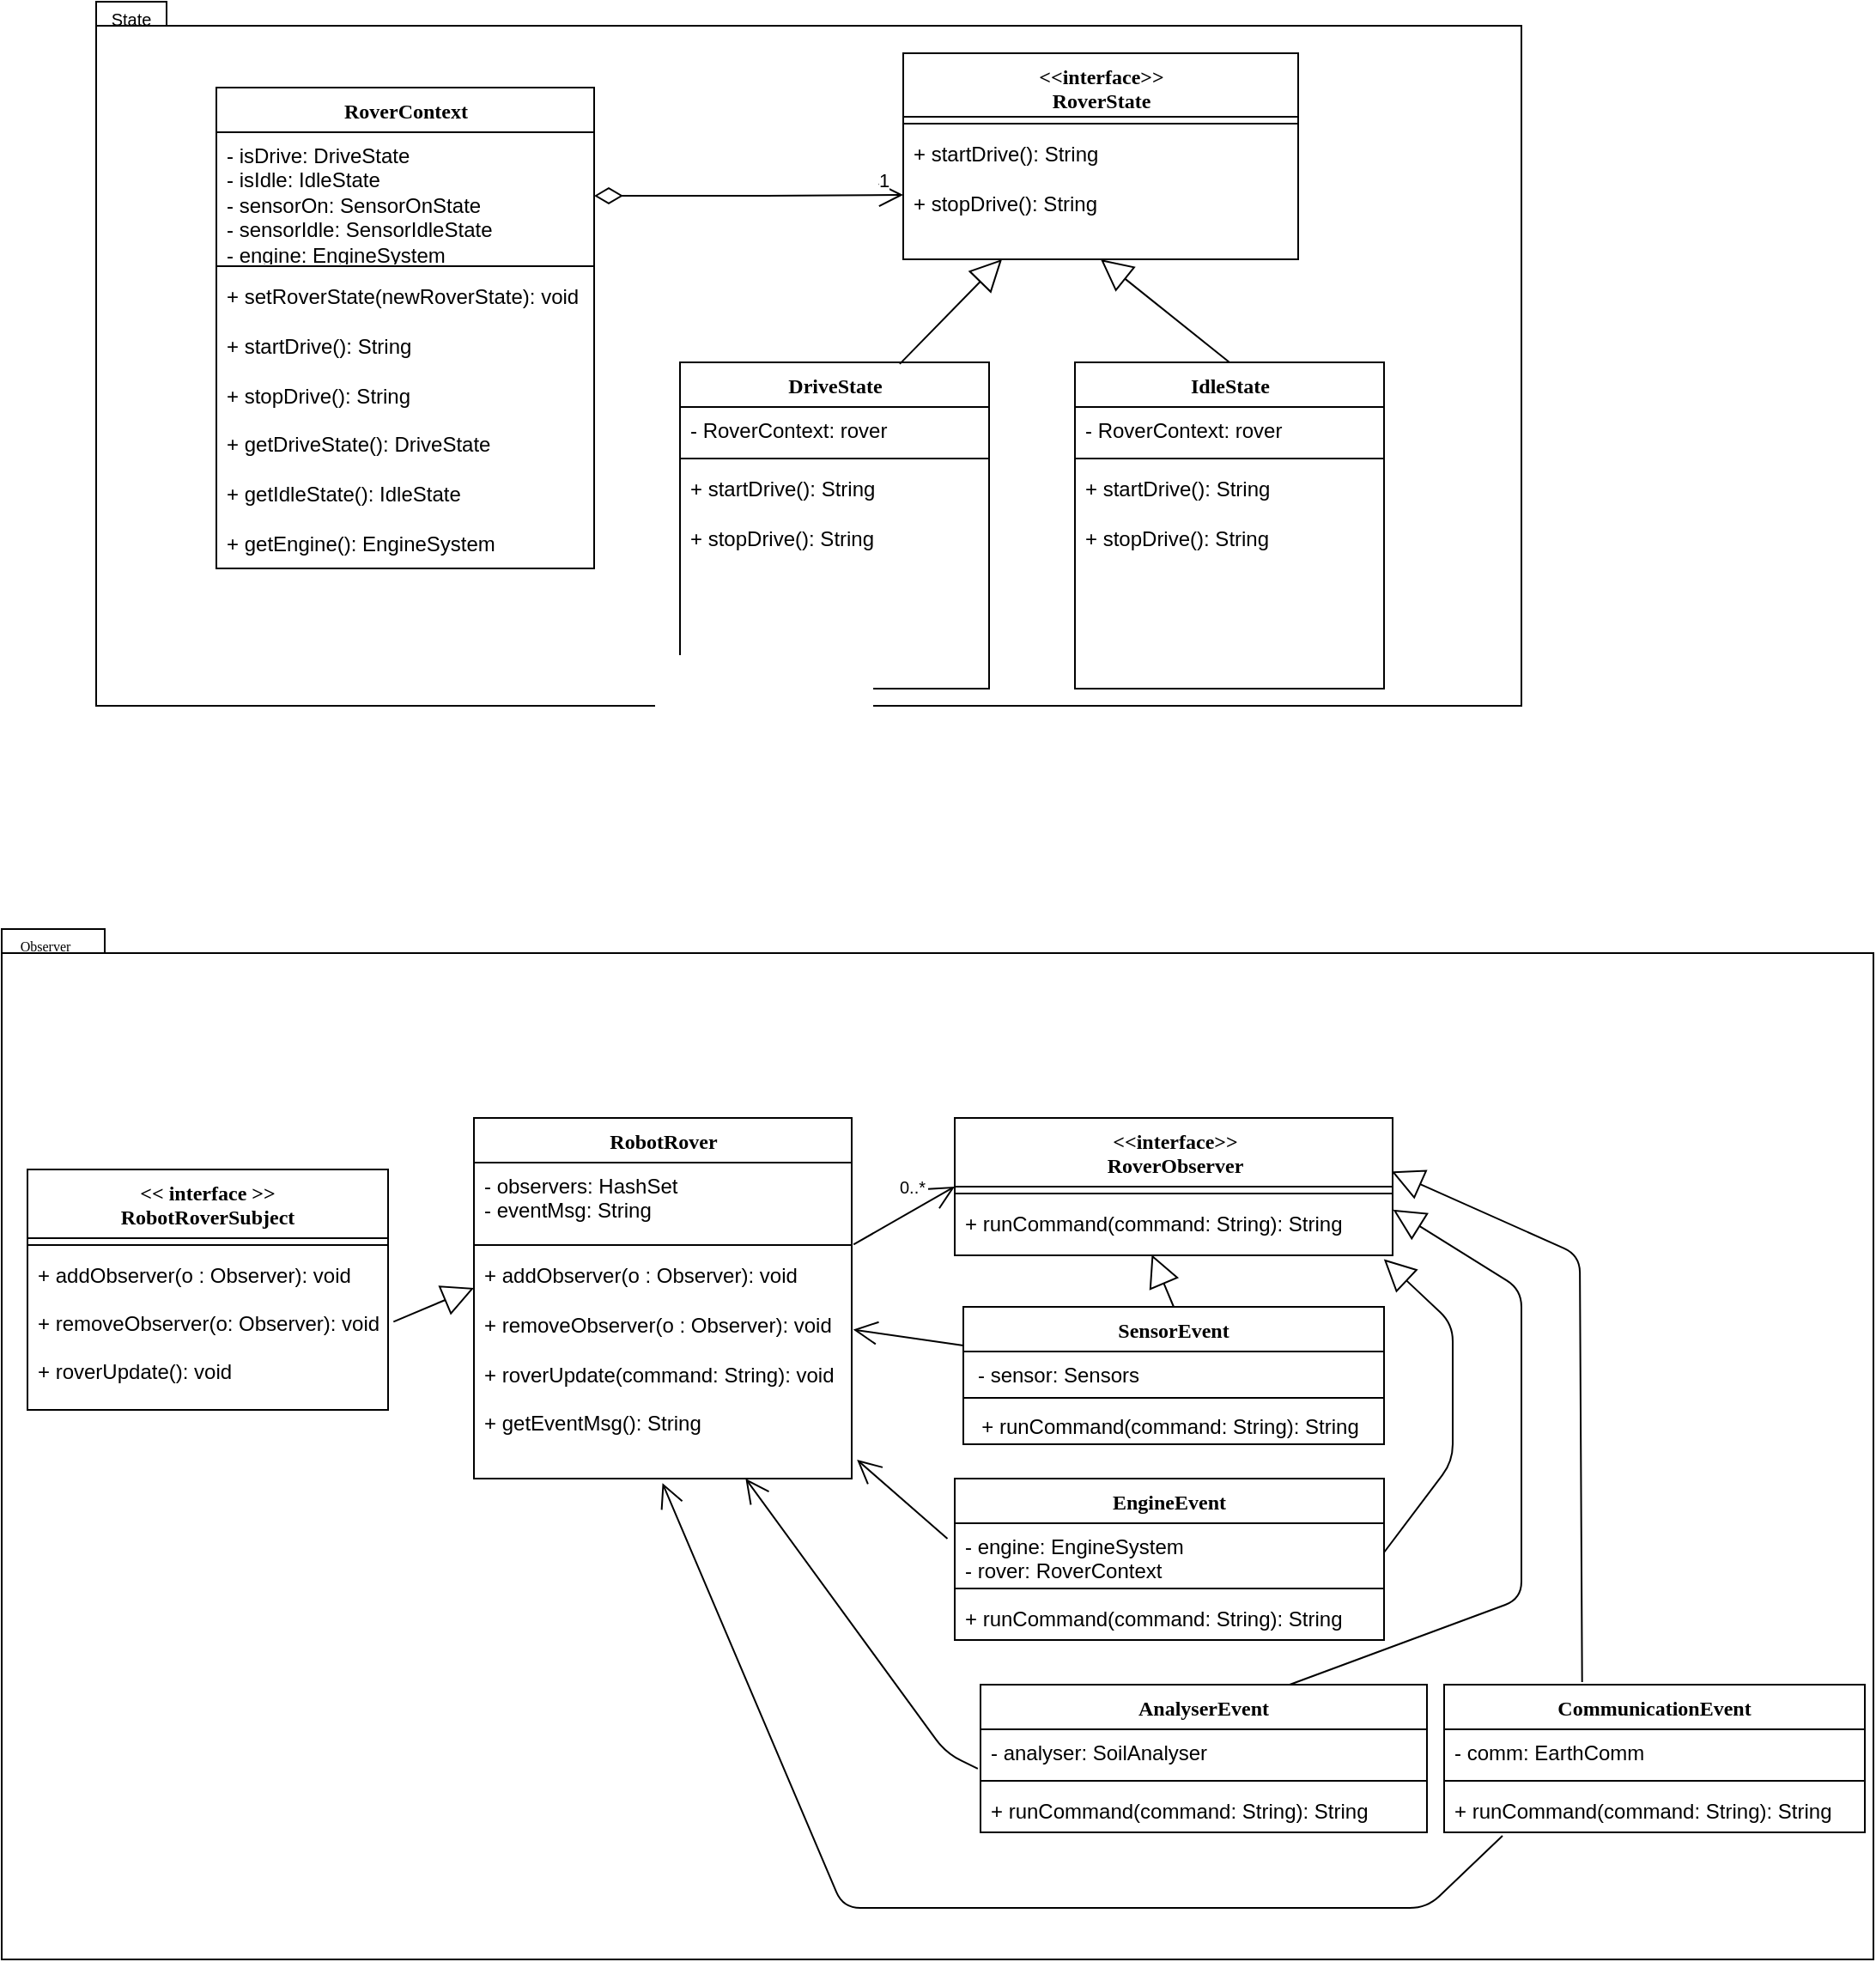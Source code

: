 <mxfile version="14.6.13" type="device"><diagram name="Page-1" id="9f46799a-70d6-7492-0946-bef42562c5a5"><mxGraphModel dx="1102" dy="716" grid="1" gridSize="10" guides="1" tooltips="1" connect="1" arrows="1" fold="1" page="1" pageScale="1" pageWidth="1100" pageHeight="850" background="#ffffff" math="0" shadow="0"><root><mxCell id="0"/><mxCell id="1" parent="0"/><mxCell id="Wie0hrvUUB_gVzLlS3f3-61" value="" style="shape=folder;fontStyle=1;spacingTop=10;tabWidth=40;tabHeight=14;tabPosition=left;html=1;fontFamily=Verdana;fontSize=12;" parent="1" vertex="1"><mxGeometry x="5" y="560" width="1090" height="600" as="geometry"/></mxCell><mxCell id="Wie0hrvUUB_gVzLlS3f3-5" value="&lt;span style=&quot;color: rgba(0 , 0 , 0 , 0) ; font-family: monospace ; font-size: 0px ; font-weight: 400&quot;&gt;%3CmxGraphModel%3E%3Croot%3E%3CmxCell%20id%3D%220%22%2F%3E%3CmxCell%20id%3D%221%22%20parent%3D%220%22%2F%3E%3CmxCell%20id%3D%222%22%20value%3D%22RoverContext%22%20style%3D%22swimlane%3Bhtml%3D1%3BfontStyle%3D1%3Balign%3Dcenter%3BverticalAlign%3Dtop%3BchildLayout%3DstackLayout%3Bhorizontal%3D1%3BstartSize%3D26%3BhorizontalStack%3D0%3BresizeParent%3D1%3BresizeLast%3D0%3Bcollapsible%3D1%3BmarginBottom%3D0%3BswimlaneFillColor%3D%23ffffff%3Brounded%3D0%3Bshadow%3D0%3Bcomic%3D0%3BlabelBackgroundColor%3Dnone%3BstrokeWidth%3D1%3BfillColor%3Dnone%3BfontFamily%3DVerdana%3BfontSize%3D12%22%20vertex%3D%221%22%20parent%3D%221%22%3E%3CmxGeometry%20x%3D%22120%22%20y%3D%2280%22%20width%3D%22220%22%20height%3D%22280%22%20as%3D%22geometry%22%2F%3E%3C%2FmxCell%3E%3CmxCell%20id%3D%223%22%20value%3D%22-%20isDrive%3A%20DriveState%26lt%3Bbr%26gt%3B-%20isIdle%3A%20IdleState%26lt%3Bbr%26gt%3B-%20sensorOn%3A%20SensorOnState%26lt%3Bbr%26gt%3B-%20sensorIdle%3A%20SensorIdleState%26lt%3Bbr%26gt%3B-%20engine%3A%20EngineSystem%22%20style%3D%22text%3Bhtml%3D1%3BstrokeColor%3Dnone%3BfillColor%3Dnone%3Balign%3Dleft%3BverticalAlign%3Dtop%3BspacingLeft%3D4%3BspacingRight%3D4%3BwhiteSpace%3Dwrap%3Boverflow%3Dhidden%3Brotatable%3D0%3Bpoints%3D%5B%5B0%2C0.5%5D%2C%5B1%2C0.5%5D%5D%3BportConstraint%3Deastwest%3B%22%20vertex%3D%221%22%20parent%3D%222%22%3E%3CmxGeometry%20y%3D%2226%22%20width%3D%22220%22%20height%3D%2274%22%20as%3D%22geometry%22%2F%3E%3C%2FmxCell%3E%3CmxCell%20id%3D%224%22%20value%3D%22%22%20style%3D%22line%3Bhtml%3D1%3BstrokeWidth%3D1%3BfillColor%3Dnone%3Balign%3Dleft%3BverticalAlign%3Dmiddle%3BspacingTop%3D-1%3BspacingLeft%3D3%3BspacingRight%3D3%3Brotatable%3D0%3BlabelPosition%3Dright%3Bpoints%3D%5B%5D%3BportConstraint%3Deastwest%3B%22%20vertex%3D%221%22%20parent%3D%222%22%3E%3CmxGeometry%20y%3D%22100%22%20width%3D%22220%22%20height%3D%228%22%20as%3D%22geometry%22%2F%3E%3C%2FmxCell%3E%3CmxCell%20id%3D%225%22%20value%3D%22%2B%20setRoverState(newRoverState)%3A%20void%26lt%3Bbr%26gt%3B%26lt%3Bbr%26gt%3B%2B%20startDrive()%3A%20String%26lt%3Bbr%26gt%3B%26lt%3Bbr%26gt%3B%2B%20stopDrive()%3A%20String%26lt%3Bbr%26gt%3B%26lt%3Bbr%26gt%3B%2B%20getDriveState()%3A%20DriveState%26lt%3Bbr%26gt%3B%26lt%3Bbr%26gt%3B%2B%20getIdleState()%3A%20IdleState%26lt%3Bbr%26gt%3B%26lt%3Bbr%26gt%3B%2B%20getEngine()%3A%20EngineSystem%22%20style%3D%22text%3Bhtml%3D1%3BstrokeColor%3Dnone%3BfillColor%3Dnone%3Balign%3Dleft%3BverticalAlign%3Dtop%3BspacingLeft%3D4%3BspacingRight%3D4%3BwhiteSpace%3Dwrap%3Boverflow%3Dhidden%3Brotatable%3D0%3Bpoints%3D%5B%5B0%2C0.5%5D%2C%5B1%2C0.5%5D%5D%3BportConstraint%3Deastwest%3B%22%20vertex%3D%221%22%20parent%3D%222%22%3E%3CmxGeometry%20y%3D%22108%22%20width%3D%22220%22%20height%3D%22172%22%20as%3D%22geometry%22%2F%3E%3C%2FmxCell%3E%3CmxCell%20id%3D%226%22%20value%3D%22%26amp%3Blt%3B%26amp%3Blt%3Binterface%26amp%3Bgt%3B%26amp%3Bgt%3B%26lt%3Bbr%26gt%3BRoverState%22%20style%3D%22swimlane%3Bhtml%3D1%3BfontStyle%3D1%3Balign%3Dcenter%3BverticalAlign%3Dtop%3BchildLayout%3DstackLayout%3Bhorizontal%3D1%3BstartSize%3D37%3BhorizontalStack%3D0%3BresizeParent%3D1%3BresizeLast%3D0%3Bcollapsible%3D1%3BmarginBottom%3D0%3BswimlaneFillColor%3D%23ffffff%3Brounded%3D0%3Bshadow%3D0%3Bcomic%3D0%3BlabelBackgroundColor%3Dnone%3BstrokeWidth%3D1%3BfillColor%3Dnone%3BfontFamily%3DVerdana%3BfontSize%3D12%22%20vertex%3D%221%22%20parent%3D%221%22%3E%3CmxGeometry%20x%3D%22520%22%20y%3D%2260%22%20width%3D%22230%22%20height%3D%22120%22%20as%3D%22geometry%22%2F%3E%3C%2FmxCell%3E%3CmxCell%20id%3D%227%22%20value%3D%22%22%20style%3D%22line%3Bhtml%3D1%3BstrokeWidth%3D1%3BfillColor%3Dnone%3Balign%3Dleft%3BverticalAlign%3Dmiddle%3BspacingTop%3D-1%3BspacingLeft%3D3%3BspacingRight%3D3%3Brotatable%3D0%3BlabelPosition%3Dright%3Bpoints%3D%5B%5D%3BportConstraint%3Deastwest%3B%22%20vertex%3D%221%22%20parent%3D%226%22%3E%3CmxGeometry%20y%3D%2237%22%20width%3D%22230%22%20height%3D%228%22%20as%3D%22geometry%22%2F%3E%3C%2FmxCell%3E%3CmxCell%20id%3D%228%22%20value%3D%22%2B%20startDrive()%3A%20String%26lt%3Bbr%26gt%3B%26lt%3Bbr%26gt%3B%2B%20stopDrive()%3A%20String%22%20style%3D%22text%3Bhtml%3D1%3BstrokeColor%3Dnone%3BfillColor%3Dnone%3Balign%3Dleft%3BverticalAlign%3Dtop%3BspacingLeft%3D4%3BspacingRight%3D4%3BwhiteSpace%3Dwrap%3Boverflow%3Dhidden%3Brotatable%3D0%3Bpoints%3D%5B%5B0%2C0.5%5D%2C%5B1%2C0.5%5D%5D%3BportConstraint%3Deastwest%3B%22%20vertex%3D%221%22%20parent%3D%226%22%3E%3CmxGeometry%20y%3D%2245%22%20width%3D%22230%22%20height%3D%2275%22%20as%3D%22geometry%22%2F%3E%3C%2FmxCell%3E%3CmxCell%20id%3D%229%22%20value%3D%22DriveState%22%20style%3D%22swimlane%3Bhtml%3D1%3BfontStyle%3D1%3Balign%3Dcenter%3BverticalAlign%3Dtop%3BchildLayout%3DstackLayout%3Bhorizontal%3D1%3BstartSize%3D26%3BhorizontalStack%3D0%3BresizeParent%3D1%3BresizeLast%3D0%3Bcollapsible%3D1%3BmarginBottom%3D0%3BswimlaneFillColor%3D%23ffffff%3Brounded%3D0%3Bshadow%3D0%3Bcomic%3D0%3BlabelBackgroundColor%3Dnone%3BstrokeWidth%3D1%3BfillColor%3Dnone%3BfontFamily%3DVerdana%3BfontSize%3D12%22%20vertex%3D%221%22%20parent%3D%221%22%3E%3CmxGeometry%20x%3D%22390%22%20y%3D%22240%22%20width%3D%22180%22%20height%3D%22190%22%20as%3D%22geometry%22%2F%3E%3C%2FmxCell%3E%3CmxCell%20id%3D%2210%22%20value%3D%22-%20RoverContext%3A%20rover%22%20style%3D%22text%3Bhtml%3D1%3BstrokeColor%3Dnone%3BfillColor%3Dnone%3Balign%3Dleft%3BverticalAlign%3Dtop%3BspacingLeft%3D4%3BspacingRight%3D4%3BwhiteSpace%3Dwrap%3Boverflow%3Dhidden%3Brotatable%3D0%3Bpoints%3D%5B%5B0%2C0.5%5D%2C%5B1%2C0.5%5D%5D%3BportConstraint%3Deastwest%3B%22%20vertex%3D%221%22%20parent%3D%229%22%3E%3CmxGeometry%20y%3D%2226%22%20width%3D%22180%22%20height%3D%2226%22%20as%3D%22geometry%22%2F%3E%3C%2FmxCell%3E%3CmxCell%20id%3D%2211%22%20value%3D%22%22%20style%3D%22line%3Bhtml%3D1%3BstrokeWidth%3D1%3BfillColor%3Dnone%3Balign%3Dleft%3BverticalAlign%3Dmiddle%3BspacingTop%3D-1%3BspacingLeft%3D3%3BspacingRight%3D3%3Brotatable%3D0%3BlabelPosition%3Dright%3Bpoints%3D%5B%5D%3BportConstraint%3Deastwest%3B%22%20vertex%3D%221%22%20parent%3D%229%22%3E%3CmxGeometry%20y%3D%2252%22%20width%3D%22180%22%20height%3D%228%22%20as%3D%22geometry%22%2F%3E%3C%2FmxCell%3E%3CmxCell%20id%3D%2212%22%20value%3D%22%2B%20startDrive()%3A%20String%26lt%3Bbr%26gt%3B%26lt%3Bbr%26gt%3B%2B%20stopDrive()%3A%20String%22%20style%3D%22text%3Bhtml%3D1%3BstrokeColor%3Dnone%3BfillColor%3Dnone%3Balign%3Dleft%3BverticalAlign%3Dtop%3BspacingLeft%3D4%3BspacingRight%3D4%3BwhiteSpace%3Dwrap%3Boverflow%3Dhidden%3Brotatable%3D0%3Bpoints%3D%5B%5B0%2C0.5%5D%2C%5B1%2C0.5%5D%5D%3BportConstraint%3Deastwest%3B%22%20vertex%3D%221%22%20parent%3D%229%22%3E%3CmxGeometry%20y%3D%2260%22%20width%3D%22180%22%20height%3D%22110%22%20as%3D%22geometry%22%2F%3E%3C%2FmxCell%3E%3CmxCell%20id%3D%2213%22%20value%3D%22IdleState%22%20style%3D%22swimlane%3Bhtml%3D1%3BfontStyle%3D1%3Balign%3Dcenter%3BverticalAlign%3Dtop%3BchildLayout%3DstackLayout%3Bhorizontal%3D1%3BstartSize%3D26%3BhorizontalStack%3D0%3BresizeParent%3D1%3BresizeLast%3D0%3Bcollapsible%3D1%3BmarginBottom%3D0%3BswimlaneFillColor%3D%23ffffff%3Brounded%3D0%3Bshadow%3D0%3Bcomic%3D0%3BlabelBackgroundColor%3Dnone%3BstrokeWidth%3D1%3BfillColor%3Dnone%3BfontFamily%3DVerdana%3BfontSize%3D12%22%20vertex%3D%221%22%20parent%3D%221%22%3E%3CmxGeometry%20x%3D%22620%22%20y%3D%22240%22%20width%3D%22180%22%20height%3D%22190%22%20as%3D%22geometry%22%2F%3E%3C%2FmxCell%3E%3CmxCell%20id%3D%2214%22%20value%3D%22-%20RoverContext%3A%20rover%22%20style%3D%22text%3Bhtml%3D1%3BstrokeColor%3Dnone%3BfillColor%3Dnone%3Balign%3Dleft%3BverticalAlign%3Dtop%3BspacingLeft%3D4%3BspacingRight%3D4%3BwhiteSpace%3Dwrap%3Boverflow%3Dhidden%3Brotatable%3D0%3Bpoints%3D%5B%5B0%2C0.5%5D%2C%5B1%2C0.5%5D%5D%3BportConstraint%3Deastwest%3B%22%20vertex%3D%221%22%20parent%3D%2213%22%3E%3CmxGeometry%20y%3D%2226%22%20width%3D%22180%22%20height%3D%2226%22%20as%3D%22geometry%22%2F%3E%3C%2FmxCell%3E%3CmxCell%20id%3D%2215%22%20value%3D%22%22%20style%3D%22line%3Bhtml%3D1%3BstrokeWidth%3D1%3BfillColor%3Dnone%3Balign%3Dleft%3BverticalAlign%3Dmiddle%3BspacingTop%3D-1%3BspacingLeft%3D3%3BspacingRight%3D3%3Brotatable%3D0%3BlabelPosition%3Dright%3Bpoints%3D%5B%5D%3BportConstraint%3Deastwest%3B%22%20vertex%3D%221%22%20parent%3D%2213%22%3E%3CmxGeometry%20y%3D%2252%22%20width%3D%22180%22%20height%3D%228%22%20as%3D%22geometry%22%2F%3E%3C%2FmxCell%3E%3CmxCell%20id%3D%2216%22%20value%3D%22%2B%20startDrive()%3A%20String%26lt%3Bbr%26gt%3B%26lt%3Bbr%26gt%3B%2B%20stopDrive()%3A%20String%22%20style%3D%22text%3Bhtml%3D1%3BstrokeColor%3Dnone%3BfillColor%3Dnone%3Balign%3Dleft%3BverticalAlign%3Dtop%3BspacingLeft%3D4%3BspacingRight%3D4%3BwhiteSpace%3Dwrap%3Boverflow%3Dhidden%3Brotatable%3D0%3Bpoints%3D%5B%5B0%2C0.5%5D%2C%5B1%2C0.5%5D%5D%3BportConstraint%3Deastwest%3B%22%20vertex%3D%221%22%20parent%3D%2213%22%3E%3CmxGeometry%20y%3D%2260%22%20width%3D%22180%22%20height%3D%22110%22%20as%3D%22geometry%22%2F%3E%3C%2FmxCell%3E%3CmxCell%20id%3D%2217%22%20value%3D%22%22%20style%3D%22endArrow%3Dblock%3BendSize%3D16%3BendFill%3D0%3Bhtml%3D1%3BentryX%3D0.25%3BentryY%3D1%3BentryDx%3D0%3BentryDy%3D0%3BexitX%3D0.711%3BexitY%3D0.005%3BexitDx%3D0%3BexitDy%3D0%3BexitPerimeter%3D0%3B%22%20edge%3D%221%22%20source%3D%229%22%20target%3D%226%22%20parent%3D%221%22%3E%3CmxGeometry%20width%3D%22160%22%20relative%3D%221%22%20as%3D%22geometry%22%3E%3CmxPoint%20x%3D%22220%22%20y%3D%22400%22%20as%3D%22sourcePoint%22%2F%3E%3CmxPoint%20x%3D%22430%22%20y%3D%22330%22%20as%3D%22targetPoint%22%2F%3E%3C%2FmxGeometry%3E%3C%2FmxCell%3E%3CmxCell%20id%3D%2218%22%20value%3D%22%22%20style%3D%22endArrow%3Dblock%3BendSize%3D16%3BendFill%3D0%3Bhtml%3D1%3BexitX%3D0.5%3BexitY%3D0%3BexitDx%3D0%3BexitDy%3D0%3BentryX%3D0.5%3BentryY%3D1%3BentryDx%3D0%3BentryDy%3D0%3B%22%20edge%3D%221%22%20source%3D%2213%22%20target%3D%226%22%20parent%3D%221%22%3E%3CmxGeometry%20width%3D%22160%22%20relative%3D%221%22%20as%3D%22geometry%22%3E%3CmxPoint%20x%3D%22500%22%20y%3D%22370%22%20as%3D%22sourcePoint%22%2F%3E%3CmxPoint%20x%3D%22570%22%20y%3D%22330%22%20as%3D%22targetPoint%22%2F%3E%3C%2FmxGeometry%3E%3C%2FmxCell%3E%3CmxCell%20id%3D%2219%22%20value%3D%221%22%20style%3D%22endArrow%3Dopen%3Bhtml%3D1%3BendSize%3D12%3BstartArrow%3DdiamondThin%3BstartSize%3D14%3BstartFill%3D0%3BedgeStyle%3DorthogonalEdgeStyle%3Balign%3Dleft%3BverticalAlign%3Dbottom%3BentryX%3D0%3BentryY%3D0.5%3BentryDx%3D0%3BentryDy%3D0%3B%22%20edge%3D%221%22%20source%3D%223%22%20target%3D%228%22%20parent%3D%221%22%3E%3CmxGeometry%20x%3D%220.823%22%20relative%3D%221%22%20as%3D%22geometry%22%3E%3CmxPoint%20x%3D%22290%22%20y%3D%22160%22%20as%3D%22sourcePoint%22%2F%3E%3CmxPoint%20x%3D%22510%22%20y%3D%22160%22%20as%3D%22targetPoint%22%2F%3E%3CArray%20as%3D%22points%22%2F%3E%3CmxPoint%20as%3D%22offset%22%2F%3E%3C%2FmxGeometry%3E%3C%2FmxCell%3E%3C%2Froot%3E%3C%2FmxGraphModel%3E&lt;/span&gt;" style="shape=folder;fontStyle=1;spacingTop=10;tabWidth=40;tabHeight=14;tabPosition=left;html=1;" parent="1" vertex="1"><mxGeometry x="60" y="20" width="830" height="410" as="geometry"/></mxCell><mxCell id="78961159f06e98e8-17" value="RoverContext" style="swimlane;html=1;fontStyle=1;align=center;verticalAlign=top;childLayout=stackLayout;horizontal=1;startSize=26;horizontalStack=0;resizeParent=1;resizeLast=0;collapsible=1;marginBottom=0;swimlaneFillColor=#ffffff;rounded=0;shadow=0;comic=0;labelBackgroundColor=none;strokeWidth=1;fillColor=none;fontFamily=Verdana;fontSize=12" parent="1" vertex="1"><mxGeometry x="130" y="70" width="220" height="280" as="geometry"/></mxCell><mxCell id="78961159f06e98e8-21" value="- isDrive: DriveState&lt;br&gt;- isIdle: IdleState&lt;br&gt;- sensorOn: SensorOnState&lt;br&gt;- sensorIdle: SensorIdleState&lt;br&gt;- engine: EngineSystem" style="text;html=1;strokeColor=none;fillColor=none;align=left;verticalAlign=top;spacingLeft=4;spacingRight=4;whiteSpace=wrap;overflow=hidden;rotatable=0;points=[[0,0.5],[1,0.5]];portConstraint=eastwest;" parent="78961159f06e98e8-17" vertex="1"><mxGeometry y="26" width="220" height="74" as="geometry"/></mxCell><mxCell id="78961159f06e98e8-19" value="" style="line;html=1;strokeWidth=1;fillColor=none;align=left;verticalAlign=middle;spacingTop=-1;spacingLeft=3;spacingRight=3;rotatable=0;labelPosition=right;points=[];portConstraint=eastwest;" parent="78961159f06e98e8-17" vertex="1"><mxGeometry y="100" width="220" height="8" as="geometry"/></mxCell><mxCell id="78961159f06e98e8-20" value="+ setRoverState(newRoverState): void&lt;br&gt;&lt;br&gt;+ startDrive(): String&lt;br&gt;&lt;br&gt;+ stopDrive(): String&lt;br&gt;&lt;br&gt;+ getDriveState(): DriveState&lt;br&gt;&lt;br&gt;+ getIdleState(): IdleState&lt;br&gt;&lt;br&gt;+ getEngine(): EngineSystem" style="text;html=1;strokeColor=none;fillColor=none;align=left;verticalAlign=top;spacingLeft=4;spacingRight=4;whiteSpace=wrap;overflow=hidden;rotatable=0;points=[[0,0.5],[1,0.5]];portConstraint=eastwest;" parent="78961159f06e98e8-17" vertex="1"><mxGeometry y="108" width="220" height="172" as="geometry"/></mxCell><mxCell id="78961159f06e98e8-30" value="&amp;lt;&amp;lt;interface&amp;gt;&amp;gt;&lt;br&gt;RoverState" style="swimlane;html=1;fontStyle=1;align=center;verticalAlign=top;childLayout=stackLayout;horizontal=1;startSize=37;horizontalStack=0;resizeParent=1;resizeLast=0;collapsible=1;marginBottom=0;swimlaneFillColor=#ffffff;rounded=0;shadow=0;comic=0;labelBackgroundColor=none;strokeWidth=1;fillColor=none;fontFamily=Verdana;fontSize=12" parent="1" vertex="1"><mxGeometry x="530" y="50" width="230" height="120" as="geometry"/></mxCell><mxCell id="78961159f06e98e8-38" value="" style="line;html=1;strokeWidth=1;fillColor=none;align=left;verticalAlign=middle;spacingTop=-1;spacingLeft=3;spacingRight=3;rotatable=0;labelPosition=right;points=[];portConstraint=eastwest;" parent="78961159f06e98e8-30" vertex="1"><mxGeometry y="37" width="230" height="8" as="geometry"/></mxCell><mxCell id="78961159f06e98e8-40" value="+ startDrive(): String&lt;br&gt;&lt;br&gt;+ stopDrive(): String" style="text;html=1;strokeColor=none;fillColor=none;align=left;verticalAlign=top;spacingLeft=4;spacingRight=4;whiteSpace=wrap;overflow=hidden;rotatable=0;points=[[0,0.5],[1,0.5]];portConstraint=eastwest;" parent="78961159f06e98e8-30" vertex="1"><mxGeometry y="45" width="230" height="75" as="geometry"/></mxCell><mxCell id="UZLH7XcHovBd8jcV7qN9-1" value="DriveState" style="swimlane;html=1;fontStyle=1;align=center;verticalAlign=top;childLayout=stackLayout;horizontal=1;startSize=26;horizontalStack=0;resizeParent=1;resizeLast=0;collapsible=1;marginBottom=0;swimlaneFillColor=#ffffff;rounded=0;shadow=0;comic=0;labelBackgroundColor=none;strokeWidth=1;fillColor=none;fontFamily=Verdana;fontSize=12" parent="1" vertex="1"><mxGeometry x="400" y="230" width="180" height="190" as="geometry"/></mxCell><mxCell id="UZLH7XcHovBd8jcV7qN9-2" value="- RoverContext: rover" style="text;html=1;strokeColor=none;fillColor=none;align=left;verticalAlign=top;spacingLeft=4;spacingRight=4;whiteSpace=wrap;overflow=hidden;rotatable=0;points=[[0,0.5],[1,0.5]];portConstraint=eastwest;" parent="UZLH7XcHovBd8jcV7qN9-1" vertex="1"><mxGeometry y="26" width="180" height="26" as="geometry"/></mxCell><mxCell id="UZLH7XcHovBd8jcV7qN9-3" value="" style="line;html=1;strokeWidth=1;fillColor=none;align=left;verticalAlign=middle;spacingTop=-1;spacingLeft=3;spacingRight=3;rotatable=0;labelPosition=right;points=[];portConstraint=eastwest;" parent="UZLH7XcHovBd8jcV7qN9-1" vertex="1"><mxGeometry y="52" width="180" height="8" as="geometry"/></mxCell><mxCell id="UZLH7XcHovBd8jcV7qN9-5" value="+ startDrive(): String&lt;br&gt;&lt;br&gt;+ stopDrive(): String" style="text;html=1;strokeColor=none;fillColor=none;align=left;verticalAlign=top;spacingLeft=4;spacingRight=4;whiteSpace=wrap;overflow=hidden;rotatable=0;points=[[0,0.5],[1,0.5]];portConstraint=eastwest;" parent="UZLH7XcHovBd8jcV7qN9-1" vertex="1"><mxGeometry y="60" width="180" height="110" as="geometry"/></mxCell><mxCell id="UZLH7XcHovBd8jcV7qN9-35" value="IdleState" style="swimlane;html=1;fontStyle=1;align=center;verticalAlign=top;childLayout=stackLayout;horizontal=1;startSize=26;horizontalStack=0;resizeParent=1;resizeLast=0;collapsible=1;marginBottom=0;swimlaneFillColor=#ffffff;rounded=0;shadow=0;comic=0;labelBackgroundColor=none;strokeWidth=1;fillColor=none;fontFamily=Verdana;fontSize=12" parent="1" vertex="1"><mxGeometry x="630" y="230" width="180" height="190" as="geometry"/></mxCell><mxCell id="UZLH7XcHovBd8jcV7qN9-36" value="- RoverContext: rover" style="text;html=1;strokeColor=none;fillColor=none;align=left;verticalAlign=top;spacingLeft=4;spacingRight=4;whiteSpace=wrap;overflow=hidden;rotatable=0;points=[[0,0.5],[1,0.5]];portConstraint=eastwest;" parent="UZLH7XcHovBd8jcV7qN9-35" vertex="1"><mxGeometry y="26" width="180" height="26" as="geometry"/></mxCell><mxCell id="UZLH7XcHovBd8jcV7qN9-37" value="" style="line;html=1;strokeWidth=1;fillColor=none;align=left;verticalAlign=middle;spacingTop=-1;spacingLeft=3;spacingRight=3;rotatable=0;labelPosition=right;points=[];portConstraint=eastwest;" parent="UZLH7XcHovBd8jcV7qN9-35" vertex="1"><mxGeometry y="52" width="180" height="8" as="geometry"/></mxCell><mxCell id="UZLH7XcHovBd8jcV7qN9-38" value="+ startDrive(): String&lt;br&gt;&lt;br&gt;+ stopDrive(): String" style="text;html=1;strokeColor=none;fillColor=none;align=left;verticalAlign=top;spacingLeft=4;spacingRight=4;whiteSpace=wrap;overflow=hidden;rotatable=0;points=[[0,0.5],[1,0.5]];portConstraint=eastwest;" parent="UZLH7XcHovBd8jcV7qN9-35" vertex="1"><mxGeometry y="60" width="180" height="110" as="geometry"/></mxCell><mxCell id="UZLH7XcHovBd8jcV7qN9-43" value="" style="endArrow=block;endSize=16;endFill=0;html=1;entryX=0.25;entryY=1;entryDx=0;entryDy=0;exitX=0.711;exitY=0.005;exitDx=0;exitDy=0;exitPerimeter=0;" parent="1" source="UZLH7XcHovBd8jcV7qN9-1" target="78961159f06e98e8-30" edge="1"><mxGeometry width="160" relative="1" as="geometry"><mxPoint x="230" y="390" as="sourcePoint"/><mxPoint x="440" y="320" as="targetPoint"/></mxGeometry></mxCell><mxCell id="UZLH7XcHovBd8jcV7qN9-44" value="" style="endArrow=block;endSize=16;endFill=0;html=1;exitX=0.5;exitY=0;exitDx=0;exitDy=0;entryX=0.5;entryY=1;entryDx=0;entryDy=0;" parent="1" source="UZLH7XcHovBd8jcV7qN9-35" target="78961159f06e98e8-30" edge="1"><mxGeometry width="160" relative="1" as="geometry"><mxPoint x="510" y="360" as="sourcePoint"/><mxPoint x="580" y="320" as="targetPoint"/></mxGeometry></mxCell><mxCell id="uIyIJfvLditnf-IRhyn9-1" value="1" style="endArrow=open;html=1;endSize=12;startArrow=diamondThin;startSize=14;startFill=0;edgeStyle=orthogonalEdgeStyle;align=left;verticalAlign=bottom;entryX=0;entryY=0.5;entryDx=0;entryDy=0;" parent="1" source="78961159f06e98e8-21" target="78961159f06e98e8-40" edge="1"><mxGeometry x="0.823" relative="1" as="geometry"><mxPoint x="300" y="150" as="sourcePoint"/><mxPoint x="520" y="150" as="targetPoint"/><Array as="points"/><mxPoint as="offset"/></mxGeometry></mxCell><mxCell id="Wie0hrvUUB_gVzLlS3f3-1" value="RobotRover" style="swimlane;html=1;fontStyle=1;align=center;verticalAlign=top;childLayout=stackLayout;horizontal=1;startSize=26;horizontalStack=0;resizeParent=1;resizeLast=0;collapsible=1;marginBottom=0;swimlaneFillColor=#ffffff;rounded=0;shadow=0;comic=0;labelBackgroundColor=none;strokeWidth=1;fillColor=none;fontFamily=Verdana;fontSize=12" parent="1" vertex="1"><mxGeometry x="280" y="670" width="220" height="210" as="geometry"/></mxCell><mxCell id="Wie0hrvUUB_gVzLlS3f3-2" value="- observers: HashSet&lt;br&gt;- eventMsg: String" style="text;html=1;strokeColor=none;fillColor=none;align=left;verticalAlign=top;spacingLeft=4;spacingRight=4;whiteSpace=wrap;overflow=hidden;rotatable=0;points=[[0,0.5],[1,0.5]];portConstraint=eastwest;" parent="Wie0hrvUUB_gVzLlS3f3-1" vertex="1"><mxGeometry y="26" width="220" height="44" as="geometry"/></mxCell><mxCell id="Wie0hrvUUB_gVzLlS3f3-3" value="" style="line;html=1;strokeWidth=1;fillColor=none;align=left;verticalAlign=middle;spacingTop=-1;spacingLeft=3;spacingRight=3;rotatable=0;labelPosition=right;points=[];portConstraint=eastwest;" parent="Wie0hrvUUB_gVzLlS3f3-1" vertex="1"><mxGeometry y="70" width="220" height="8" as="geometry"/></mxCell><mxCell id="Wie0hrvUUB_gVzLlS3f3-4" value="+ addObserver(o : Observer): void&lt;br&gt;&lt;br&gt;+ removeObserver(o : Observer): void&lt;br&gt;&lt;br&gt;+ roverUpdate(command: String): void&lt;br&gt;&lt;br&gt;+ getEventMsg(): String" style="text;html=1;strokeColor=none;fillColor=none;align=left;verticalAlign=top;spacingLeft=4;spacingRight=4;whiteSpace=wrap;overflow=hidden;rotatable=0;points=[[0,0.5],[1,0.5]];portConstraint=eastwest;" parent="Wie0hrvUUB_gVzLlS3f3-1" vertex="1"><mxGeometry y="78" width="220" height="132" as="geometry"/></mxCell><mxCell id="Wie0hrvUUB_gVzLlS3f3-6" value="&lt;font style=&quot;font-size: 10px;&quot;&gt;State&lt;/font&gt;" style="text;html=1;align=center;verticalAlign=middle;resizable=0;points=[];autosize=1;strokeColor=none;fontSize=10;" parent="1" vertex="1"><mxGeometry x="60" y="20" width="40" height="20" as="geometry"/></mxCell><mxCell id="Wie0hrvUUB_gVzLlS3f3-9" value="&amp;lt;&amp;lt;interface&amp;gt;&amp;gt;&lt;br&gt;RoverObserver" style="swimlane;html=1;fontStyle=1;align=center;verticalAlign=top;childLayout=stackLayout;horizontal=1;startSize=40;horizontalStack=0;resizeParent=1;resizeLast=0;collapsible=1;marginBottom=0;swimlaneFillColor=#ffffff;rounded=0;shadow=0;comic=0;labelBackgroundColor=none;strokeWidth=1;fillColor=none;fontFamily=Verdana;fontSize=12" parent="1" vertex="1"><mxGeometry x="560" y="670" width="255" height="80" as="geometry"/></mxCell><mxCell id="Wie0hrvUUB_gVzLlS3f3-11" value="" style="line;html=1;strokeWidth=1;fillColor=none;align=left;verticalAlign=middle;spacingTop=-1;spacingLeft=3;spacingRight=3;rotatable=0;labelPosition=right;points=[];portConstraint=eastwest;" parent="Wie0hrvUUB_gVzLlS3f3-9" vertex="1"><mxGeometry y="40" width="255" height="8" as="geometry"/></mxCell><mxCell id="Wie0hrvUUB_gVzLlS3f3-12" value="&lt;span style=&quot;font-family: &amp;#34;helvetica&amp;#34;&quot;&gt;+ runCommand(command: String): String&lt;/span&gt;" style="text;html=1;strokeColor=none;fillColor=none;align=left;verticalAlign=top;spacingLeft=4;spacingRight=4;whiteSpace=wrap;overflow=hidden;rotatable=0;points=[[0,0.5],[1,0.5]];portConstraint=eastwest;" parent="Wie0hrvUUB_gVzLlS3f3-9" vertex="1"><mxGeometry y="48" width="255" height="32" as="geometry"/></mxCell><mxCell id="Wie0hrvUUB_gVzLlS3f3-16" value="" style="endArrow=open;endFill=1;endSize=12;html=1;fontSize=10;exitX=1.005;exitY=1.084;exitDx=0;exitDy=0;exitPerimeter=0;entryX=0;entryY=0.5;entryDx=0;entryDy=0;" parent="1" source="Wie0hrvUUB_gVzLlS3f3-2" edge="1" target="Wie0hrvUUB_gVzLlS3f3-9"><mxGeometry width="160" relative="1" as="geometry"><mxPoint x="535" y="680" as="sourcePoint"/><mxPoint x="560" y="721" as="targetPoint"/></mxGeometry></mxCell><mxCell id="Wie0hrvUUB_gVzLlS3f3-17" value="0..*" style="text;html=1;align=center;verticalAlign=middle;resizable=0;points=[];autosize=1;strokeColor=none;fontSize=10;" parent="1" vertex="1"><mxGeometry x="520" y="700" width="30" height="20" as="geometry"/></mxCell><mxCell id="Wie0hrvUUB_gVzLlS3f3-18" value="SensorEvent" style="swimlane;fontStyle=1;align=center;verticalAlign=top;childLayout=stackLayout;horizontal=1;startSize=26;horizontalStack=0;resizeParent=1;resizeParentMax=0;resizeLast=0;collapsible=1;marginBottom=0;fontSize=12;fontFamily=Verdana;" parent="1" vertex="1"><mxGeometry x="565" y="780" width="245" height="80" as="geometry"><mxRectangle x="580" y="780" width="120" height="26" as="alternateBounds"/></mxGeometry></mxCell><mxCell id="Wie0hrvUUB_gVzLlS3f3-20" value="" style="line;strokeWidth=1;fillColor=none;align=left;verticalAlign=middle;spacingTop=-1;spacingLeft=3;spacingRight=3;rotatable=0;labelPosition=right;points=[];portConstraint=eastwest;" parent="Wie0hrvUUB_gVzLlS3f3-18" vertex="1"><mxGeometry y="26" width="245" height="54" as="geometry"/></mxCell><mxCell id="Wie0hrvUUB_gVzLlS3f3-22" value="" style="endArrow=block;endSize=16;endFill=0;html=1;fontSize=10;exitX=0.5;exitY=0;exitDx=0;exitDy=0;entryX=0.45;entryY=0.987;entryDx=0;entryDy=0;entryPerimeter=0;" parent="1" source="Wie0hrvUUB_gVzLlS3f3-18" target="Wie0hrvUUB_gVzLlS3f3-12" edge="1"><mxGeometry width="160" relative="1" as="geometry"><mxPoint x="605" y="880" as="sourcePoint"/><mxPoint x="695" y="820" as="targetPoint"/></mxGeometry></mxCell><mxCell id="Wie0hrvUUB_gVzLlS3f3-23" value="" style="endArrow=open;endFill=1;endSize=12;html=1;fontSize=10;entryX=1.004;entryY=0.343;entryDx=0;entryDy=0;entryPerimeter=0;" parent="1" source="Wie0hrvUUB_gVzLlS3f3-18" target="Wie0hrvUUB_gVzLlS3f3-4" edge="1"><mxGeometry width="160" relative="1" as="geometry"><mxPoint x="435" y="920" as="sourcePoint"/><mxPoint x="595" y="920" as="targetPoint"/></mxGeometry></mxCell><mxCell id="Wie0hrvUUB_gVzLlS3f3-24" value="&lt;&lt; interface &gt;&gt;&#10;RobotRoverSubject" style="swimlane;fontStyle=1;align=center;verticalAlign=top;childLayout=stackLayout;horizontal=1;startSize=40;horizontalStack=0;resizeParent=1;resizeParentMax=0;resizeLast=0;collapsible=1;marginBottom=0;fontSize=12;fontFamily=Verdana;" parent="1" vertex="1"><mxGeometry x="20" y="700" width="210" height="140" as="geometry"/></mxCell><mxCell id="Wie0hrvUUB_gVzLlS3f3-26" value="" style="line;strokeWidth=1;fillColor=none;align=left;verticalAlign=middle;spacingTop=-1;spacingLeft=3;spacingRight=3;rotatable=0;labelPosition=right;points=[];portConstraint=eastwest;" parent="Wie0hrvUUB_gVzLlS3f3-24" vertex="1"><mxGeometry y="40" width="210" height="8" as="geometry"/></mxCell><mxCell id="Wie0hrvUUB_gVzLlS3f3-27" value="+ addObserver(o : Observer): void&#10;&#10;+ removeObserver(o: Observer): void&#10;&#10;+ roverUpdate(): void" style="text;strokeColor=none;fillColor=none;align=left;verticalAlign=top;spacingLeft=4;spacingRight=4;overflow=hidden;rotatable=0;points=[[0,0.5],[1,0.5]];portConstraint=eastwest;" parent="Wie0hrvUUB_gVzLlS3f3-24" vertex="1"><mxGeometry y="48" width="210" height="92" as="geometry"/></mxCell><mxCell id="Wie0hrvUUB_gVzLlS3f3-28" value="" style="endArrow=block;endSize=16;endFill=0;html=1;fontFamily=Verdana;fontSize=12;exitX=1.015;exitY=0.442;exitDx=0;exitDy=0;exitPerimeter=0;entryX=0;entryY=0.159;entryDx=0;entryDy=0;entryPerimeter=0;" parent="1" source="Wie0hrvUUB_gVzLlS3f3-27" edge="1" target="Wie0hrvUUB_gVzLlS3f3-4"><mxGeometry x="0.625" y="140" width="160" relative="1" as="geometry"><mxPoint x="135" y="794.58" as="sourcePoint"/><mxPoint x="315" y="808" as="targetPoint"/><mxPoint as="offset"/></mxGeometry></mxCell><mxCell id="Wie0hrvUUB_gVzLlS3f3-34" value="" style="endArrow=block;endSize=16;endFill=0;html=1;fontSize=10;exitX=1;exitY=0.5;exitDx=0;exitDy=0;entryX=0.98;entryY=1.071;entryDx=0;entryDy=0;entryPerimeter=0;" parent="1" source="NE-LyoSBXUlvS5xFadHB-21" target="Wie0hrvUUB_gVzLlS3f3-12" edge="1"><mxGeometry width="160" relative="1" as="geometry"><mxPoint x="754.06" y="890" as="sourcePoint"/><mxPoint x="760" y="750" as="targetPoint"/><Array as="points"><mxPoint x="850" y="870"/><mxPoint x="850" y="790"/></Array></mxGeometry></mxCell><mxCell id="Wie0hrvUUB_gVzLlS3f3-39" value="" style="endArrow=block;endSize=16;endFill=0;html=1;fontSize=10;exitX=0.667;exitY=0;exitDx=0;exitDy=0;exitPerimeter=0;entryX=1.001;entryY=0.168;entryDx=0;entryDy=0;entryPerimeter=0;" parent="1" target="Wie0hrvUUB_gVzLlS3f3-12" edge="1"><mxGeometry width="160" relative="1" as="geometry"><mxPoint x="755.06" y="1000.0" as="sourcePoint"/><mxPoint x="785" y="750" as="targetPoint"/><Array as="points"><mxPoint x="890" y="950"/><mxPoint x="890" y="770"/></Array></mxGeometry></mxCell><mxCell id="Wie0hrvUUB_gVzLlS3f3-49" value="" style="endArrow=open;endFill=1;endSize=12;html=1;fontSize=10;exitX=-0.006;exitY=0.882;exitDx=0;exitDy=0;exitPerimeter=0;" parent="1" source="NE-LyoSBXUlvS5xFadHB-30" target="Wie0hrvUUB_gVzLlS3f3-4" edge="1"><mxGeometry width="160" relative="1" as="geometry"><mxPoint x="635" y="1048.941" as="sourcePoint"/><mxPoint x="555.0" y="1160.002" as="targetPoint"/><Array as="points"><mxPoint x="555" y="1040"/></Array></mxGeometry></mxCell><mxCell id="Wie0hrvUUB_gVzLlS3f3-51" value="" style="endArrow=open;endFill=1;endSize=12;html=1;fontSize=10;entryX=1.014;entryY=0.917;entryDx=0;entryDy=0;entryPerimeter=0;exitX=-0.017;exitY=0.265;exitDx=0;exitDy=0;exitPerimeter=0;" parent="1" source="NE-LyoSBXUlvS5xFadHB-21" target="Wie0hrvUUB_gVzLlS3f3-4" edge="1"><mxGeometry width="160" relative="1" as="geometry"><mxPoint x="578" y="920" as="sourcePoint"/><mxPoint x="500.88" y="1009.996" as="targetPoint"/></mxGeometry></mxCell><mxCell id="Wie0hrvUUB_gVzLlS3f3-52" value="" style="endArrow=block;endSize=16;endFill=0;html=1;fontSize=10;exitX=0.328;exitY=-0.018;exitDx=0;exitDy=0;exitPerimeter=0;entryX=0.998;entryY=0.39;entryDx=0;entryDy=0;entryPerimeter=0;" parent="1" source="NE-LyoSBXUlvS5xFadHB-34" target="Wie0hrvUUB_gVzLlS3f3-9" edge="1"><mxGeometry width="160" relative="1" as="geometry"><mxPoint x="892.5" y="1000.102" as="sourcePoint"/><mxPoint x="835" y="740" as="targetPoint"/><Array as="points"><mxPoint x="924" y="750"/></Array></mxGeometry></mxCell><mxCell id="Wie0hrvUUB_gVzLlS3f3-53" value="" style="endArrow=open;endFill=1;endSize=12;html=1;fontSize=10;entryX=0.499;entryY=1.02;entryDx=0;entryDy=0;entryPerimeter=0;exitX=0.3;exitY=1.08;exitDx=0;exitDy=0;exitPerimeter=0;" parent="1" target="Wie0hrvUUB_gVzLlS3f3-4" edge="1"><mxGeometry width="160" relative="1" as="geometry"><mxPoint x="879.0" y="1088" as="sourcePoint"/><mxPoint x="374.793" y="1000" as="targetPoint"/><Array as="points"><mxPoint x="835" y="1130"/><mxPoint x="495" y="1130"/></Array></mxGeometry></mxCell><mxCell id="Wie0hrvUUB_gVzLlS3f3-62" value="Observer" style="text;html=1;align=center;verticalAlign=middle;resizable=0;points=[];autosize=1;strokeColor=none;fontSize=8;fontFamily=Verdana;" parent="1" vertex="1"><mxGeometry x="5" y="560" width="50" height="20" as="geometry"/></mxCell><mxCell id="NE-LyoSBXUlvS5xFadHB-5" value="- sensor: Sensors" style="text;html=1;align=center;verticalAlign=middle;resizable=0;points=[];autosize=1;strokeColor=none;" parent="1" vertex="1"><mxGeometry x="565" y="810" width="110" height="20" as="geometry"/></mxCell><mxCell id="NE-LyoSBXUlvS5xFadHB-9" value="&lt;span style=&quot;font-family: &amp;#34;helvetica&amp;#34; ; text-align: left&quot;&gt;+ runCommand(command: String): String&lt;/span&gt;" style="text;html=1;align=center;verticalAlign=middle;resizable=0;points=[];autosize=1;strokeColor=none;" parent="1" vertex="1"><mxGeometry x="565" y="840" width="240" height="20" as="geometry"/></mxCell><mxCell id="NE-LyoSBXUlvS5xFadHB-20" value="EngineEvent" style="swimlane;fontStyle=1;align=center;verticalAlign=top;childLayout=stackLayout;horizontal=1;startSize=26;horizontalStack=0;resizeParent=1;resizeParentMax=0;resizeLast=0;collapsible=1;marginBottom=0;fontFamily=Verdana;" parent="1" vertex="1"><mxGeometry x="560" y="880" width="250" height="94" as="geometry"/></mxCell><mxCell id="NE-LyoSBXUlvS5xFadHB-21" value="- engine: EngineSystem&#10;- rover: RoverContext" style="text;strokeColor=none;fillColor=none;align=left;verticalAlign=top;spacingLeft=4;spacingRight=4;overflow=hidden;rotatable=0;points=[[0,0.5],[1,0.5]];portConstraint=eastwest;" parent="NE-LyoSBXUlvS5xFadHB-20" vertex="1"><mxGeometry y="26" width="250" height="34" as="geometry"/></mxCell><mxCell id="NE-LyoSBXUlvS5xFadHB-22" value="" style="line;strokeWidth=1;fillColor=none;align=left;verticalAlign=middle;spacingTop=-1;spacingLeft=3;spacingRight=3;rotatable=0;labelPosition=right;points=[];portConstraint=eastwest;" parent="NE-LyoSBXUlvS5xFadHB-20" vertex="1"><mxGeometry y="60" width="250" height="8" as="geometry"/></mxCell><mxCell id="NE-LyoSBXUlvS5xFadHB-23" value="+ runCommand(command: String): String" style="text;strokeColor=none;fillColor=none;align=left;verticalAlign=top;spacingLeft=4;spacingRight=4;overflow=hidden;rotatable=0;points=[[0,0.5],[1,0.5]];portConstraint=eastwest;" parent="NE-LyoSBXUlvS5xFadHB-20" vertex="1"><mxGeometry y="68" width="250" height="26" as="geometry"/></mxCell><mxCell id="NE-LyoSBXUlvS5xFadHB-29" value="AnalyserEvent" style="swimlane;fontStyle=1;align=center;verticalAlign=top;childLayout=stackLayout;horizontal=1;startSize=26;horizontalStack=0;resizeParent=1;resizeParentMax=0;resizeLast=0;collapsible=1;marginBottom=0;fontFamily=Verdana;" parent="1" vertex="1"><mxGeometry x="575" y="1000" width="260" height="86" as="geometry"/></mxCell><mxCell id="NE-LyoSBXUlvS5xFadHB-30" value="- analyser: SoilAnalyser" style="text;strokeColor=none;fillColor=none;align=left;verticalAlign=top;spacingLeft=4;spacingRight=4;overflow=hidden;rotatable=0;points=[[0,0.5],[1,0.5]];portConstraint=eastwest;" parent="NE-LyoSBXUlvS5xFadHB-29" vertex="1"><mxGeometry y="26" width="260" height="26" as="geometry"/></mxCell><mxCell id="NE-LyoSBXUlvS5xFadHB-31" value="" style="line;strokeWidth=1;fillColor=none;align=left;verticalAlign=middle;spacingTop=-1;spacingLeft=3;spacingRight=3;rotatable=0;labelPosition=right;points=[];portConstraint=eastwest;" parent="NE-LyoSBXUlvS5xFadHB-29" vertex="1"><mxGeometry y="52" width="260" height="8" as="geometry"/></mxCell><mxCell id="NE-LyoSBXUlvS5xFadHB-32" value="+ runCommand(command: String): String" style="text;strokeColor=none;fillColor=none;align=left;verticalAlign=top;spacingLeft=4;spacingRight=4;overflow=hidden;rotatable=0;points=[[0,0.5],[1,0.5]];portConstraint=eastwest;" parent="NE-LyoSBXUlvS5xFadHB-29" vertex="1"><mxGeometry y="60" width="260" height="26" as="geometry"/></mxCell><mxCell id="NE-LyoSBXUlvS5xFadHB-34" value="CommunicationEvent" style="swimlane;fontStyle=1;align=center;verticalAlign=top;childLayout=stackLayout;horizontal=1;startSize=26;horizontalStack=0;resizeParent=1;resizeParentMax=0;resizeLast=0;collapsible=1;marginBottom=0;fontFamily=Verdana;" parent="1" vertex="1"><mxGeometry x="845" y="1000" width="245" height="86" as="geometry"/></mxCell><mxCell id="NE-LyoSBXUlvS5xFadHB-35" value="- comm: EarthComm" style="text;strokeColor=none;fillColor=none;align=left;verticalAlign=top;spacingLeft=4;spacingRight=4;overflow=hidden;rotatable=0;points=[[0,0.5],[1,0.5]];portConstraint=eastwest;" parent="NE-LyoSBXUlvS5xFadHB-34" vertex="1"><mxGeometry y="26" width="245" height="26" as="geometry"/></mxCell><mxCell id="NE-LyoSBXUlvS5xFadHB-36" value="" style="line;strokeWidth=1;fillColor=none;align=left;verticalAlign=middle;spacingTop=-1;spacingLeft=3;spacingRight=3;rotatable=0;labelPosition=right;points=[];portConstraint=eastwest;" parent="NE-LyoSBXUlvS5xFadHB-34" vertex="1"><mxGeometry y="52" width="245" height="8" as="geometry"/></mxCell><mxCell id="NE-LyoSBXUlvS5xFadHB-37" value="+ runCommand(command: String): String" style="text;strokeColor=none;fillColor=none;align=left;verticalAlign=top;spacingLeft=4;spacingRight=4;overflow=hidden;rotatable=0;points=[[0,0.5],[1,0.5]];portConstraint=eastwest;" parent="NE-LyoSBXUlvS5xFadHB-34" vertex="1"><mxGeometry y="60" width="245" height="26" as="geometry"/></mxCell></root></mxGraphModel></diagram></mxfile>